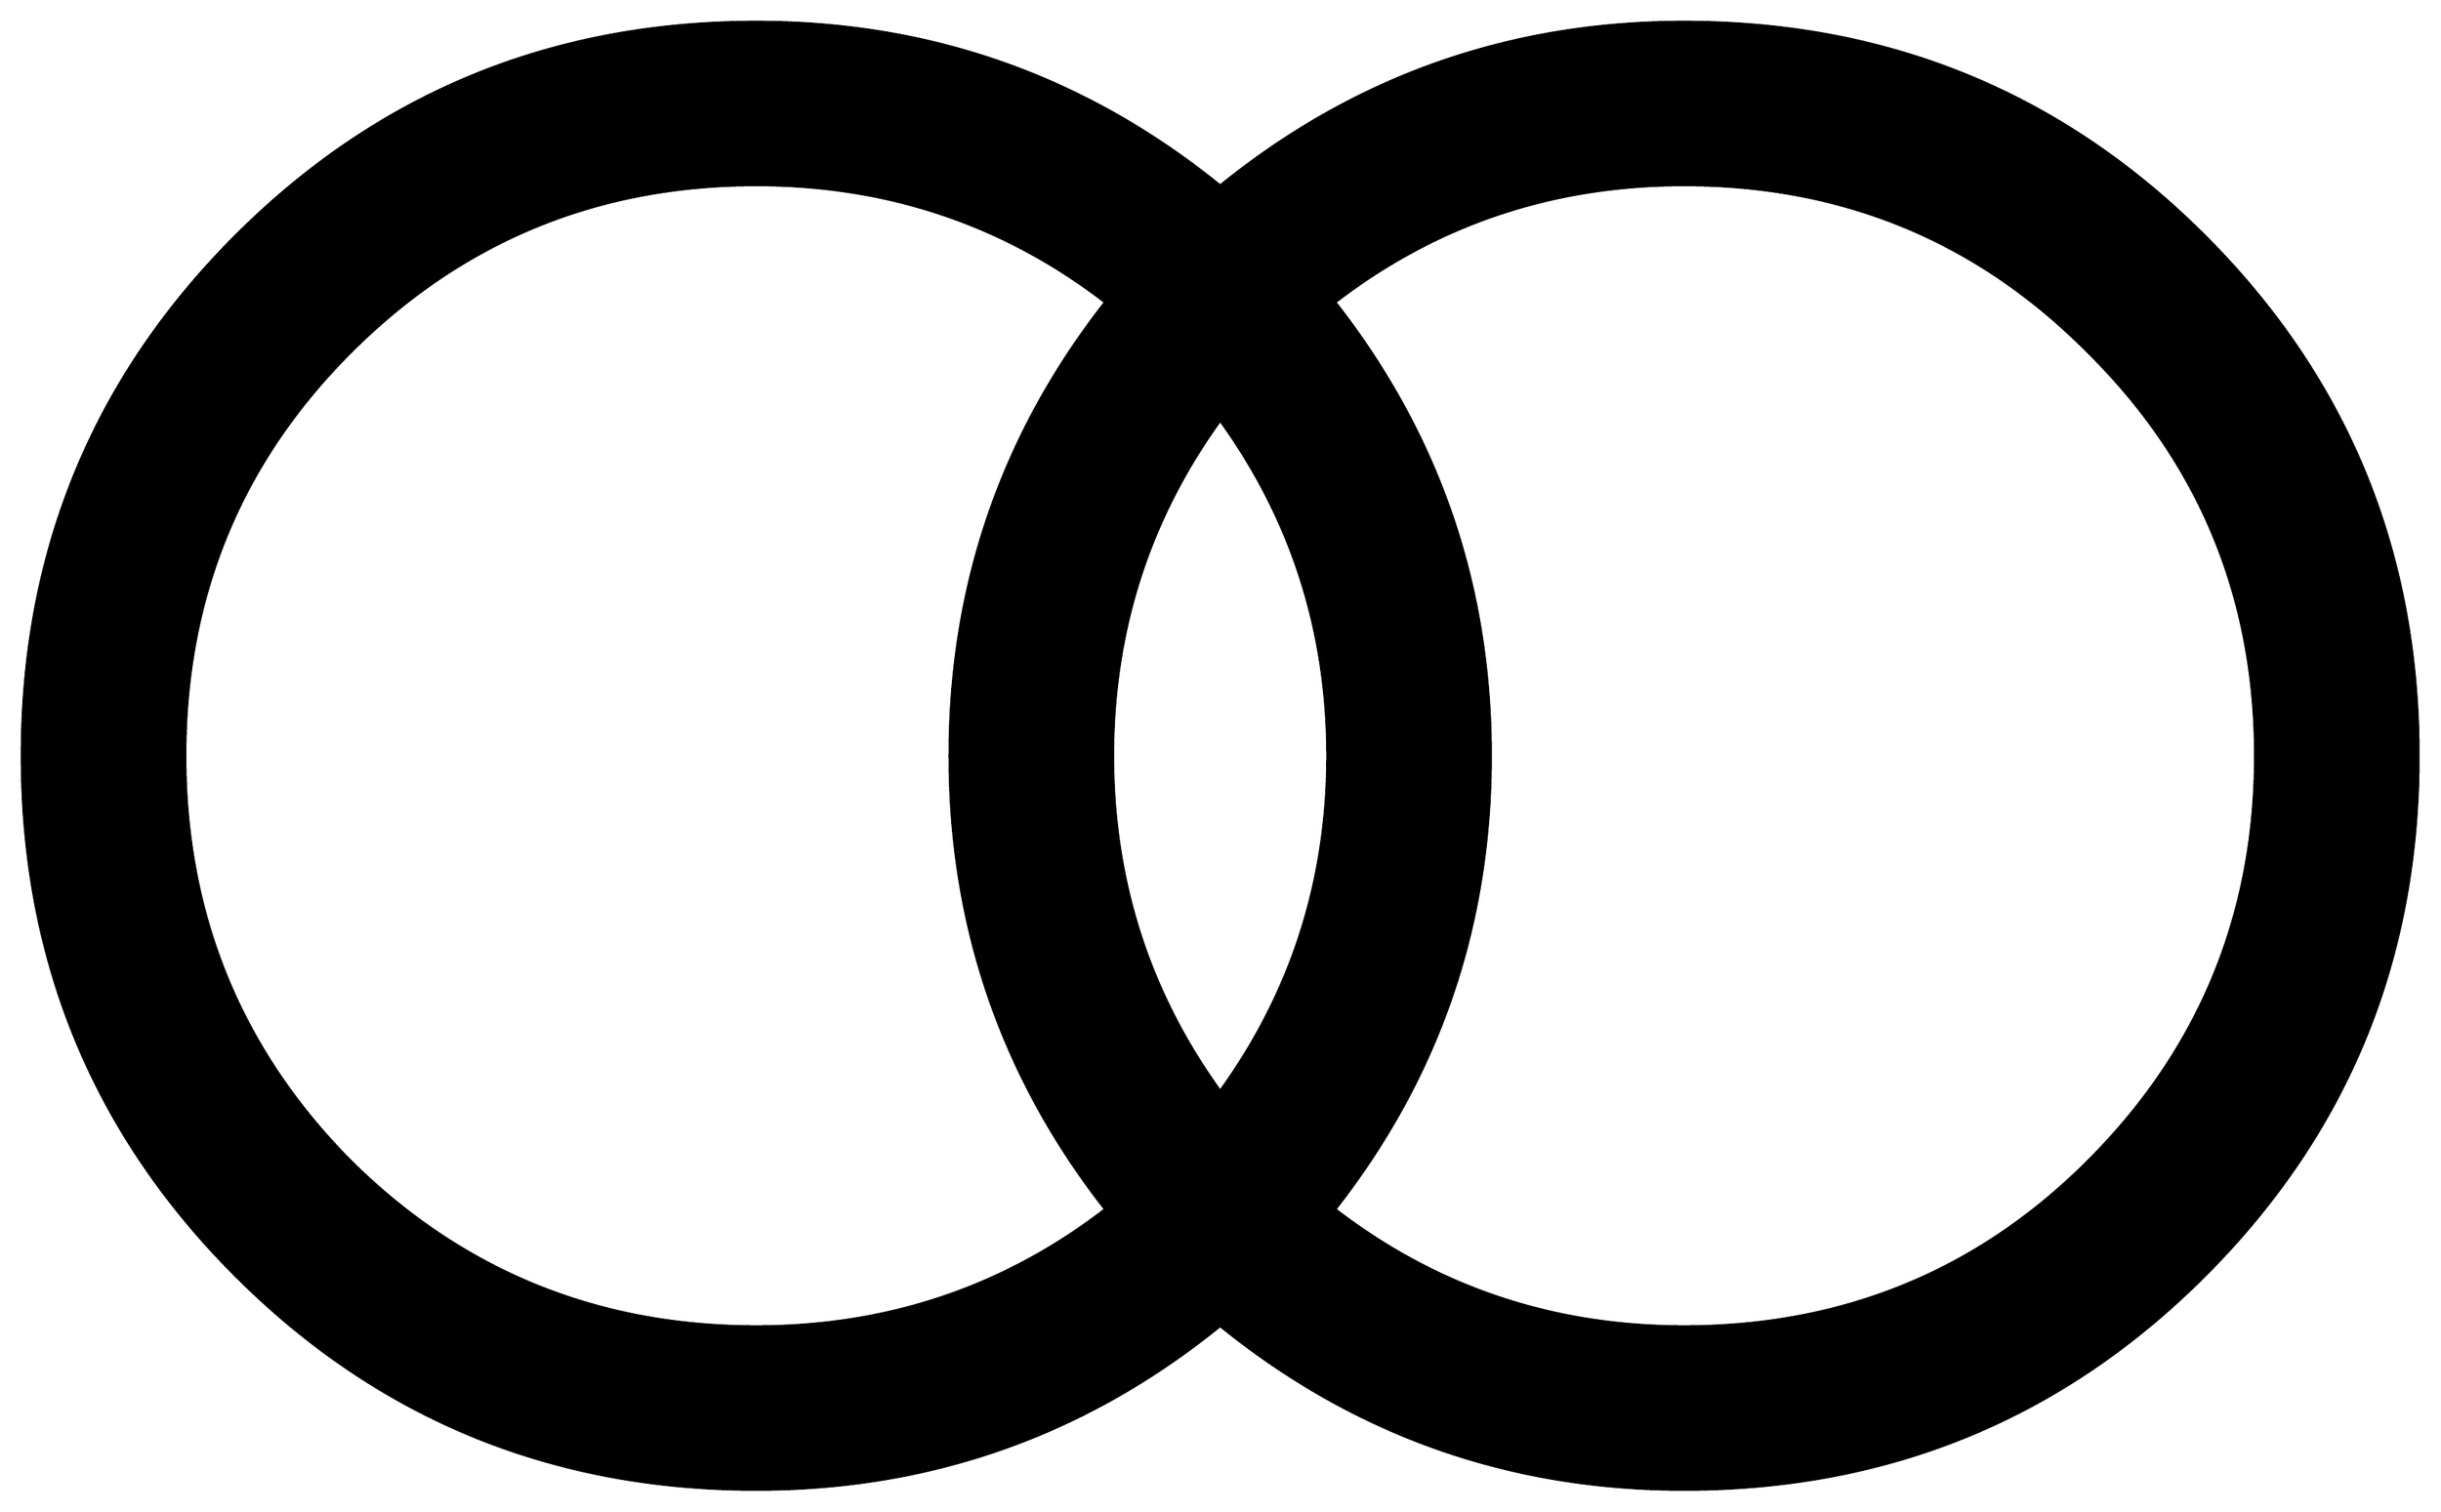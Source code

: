 


\begin{tikzpicture}[y=0.80pt, x=0.80pt, yscale=-1.0, xscale=1.0, inner sep=0pt, outer sep=0pt]
\begin{scope}[shift={(100.0,1706.0)},nonzero rule]
  \path[draw=.,fill=.,line width=1.600pt] (1526.0,-582.0) ..
    controls (1526.0,-458.667) and (1483.0,-354.0) ..
    (1397.0,-268.0) .. controls (1311.0,-182.0) and
    (1206.333,-139.0) .. (1083.0,-139.0) .. controls
    (977.667,-139.0) and (884.333,-172.0) .. (803.0,-238.0) ..
    controls (721.667,-172.0) and (628.333,-139.0) .. (523.0,-139.0)
    .. controls (399.667,-139.0) and (295.0,-182.0) ..
    (209.0,-268.0) .. controls (123.0,-354.0) and (80.0,-458.667)
    .. (80.0,-582.0) .. controls (80.0,-705.333) and
    (123.0,-810.0) .. (209.0,-896.0) .. controls (295.0,-982.0)
    and (399.667,-1025.0) .. (523.0,-1025.0) .. controls
    (628.333,-1025.0) and (721.667,-992.0) .. (803.0,-926.0) ..
    controls (884.333,-992.0) and (977.667,-1025.0) ..
    (1083.0,-1025.0) .. controls (1206.333,-1025.0) and
    (1311.0,-982.0) .. (1397.0,-896.0) .. controls
    (1483.0,-810.0) and (1526.0,-705.333) .. (1526.0,-582.0) --
    cycle(1428.0,-582.0) .. controls (1428.0,-678.0) and
    (1394.333,-759.333) .. (1327.0,-826.0) .. controls
    (1260.333,-893.333) and (1179.0,-927.0) .. (1083.0,-927.0) ..
    controls (1003.667,-927.0) and (933.333,-903.333) ..
    (872.0,-856.0) .. controls (934.667,-776.0) and (966.0,-684.667)
    .. (966.0,-582.0) .. controls (966.0,-479.333) and
    (934.667,-388.0) .. (872.0,-308.0) .. controls (933.333,-260.667)
    and (1003.667,-237.0) .. (1083.0,-237.0) .. controls
    (1179.0,-237.0) and (1260.333,-270.333) .. (1327.0,-337.0) ..
    controls (1394.333,-404.333) and (1428.0,-486.0) ..
    (1428.0,-582.0) -- cycle(868.0,-582.0) .. controls
    (868.0,-657.333) and (846.333,-725.0) .. (803.0,-785.0) ..
    controls (759.667,-725.0) and (738.0,-657.333) .. (738.0,-582.0)
    .. controls (738.0,-506.667) and (759.667,-439.0) ..
    (803.0,-379.0) .. controls (846.333,-439.0) and (868.0,-506.667)
    .. (868.0,-582.0) -- cycle(734.0,-308.0) .. controls
    (671.333,-388.0) and (640.0,-479.333) .. (640.0,-582.0) ..
    controls (640.0,-684.667) and (671.333,-776.0) .. (734.0,-856.0)
    .. controls (672.667,-903.333) and (602.333,-927.0) ..
    (523.0,-927.0) .. controls (427.0,-927.0) and (345.333,-893.333)
    .. (278.0,-826.0) .. controls (211.333,-759.333) and
    (178.0,-678.0) .. (178.0,-582.0) .. controls (178.0,-486.0)
    and (211.333,-404.333) .. (278.0,-337.0) .. controls
    (345.333,-270.333) and (427.0,-237.0) .. (523.0,-237.0) ..
    controls (602.333,-237.0) and (672.667,-260.667) .. (734.0,-308.0)
    -- cycle;
\end{scope}

\end{tikzpicture}

